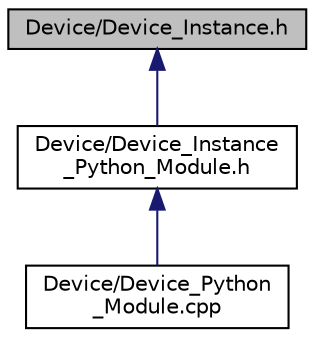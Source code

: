 digraph "Device/Device_Instance.h"
{
 // INTERACTIVE_SVG=YES
 // LATEX_PDF_SIZE
  bgcolor="transparent";
  edge [fontname="Helvetica",fontsize="10",labelfontname="Helvetica",labelfontsize="10"];
  node [fontname="Helvetica",fontsize="10",shape=record];
  Node1 [label="Device/Device_Instance.h",height=0.2,width=0.4,color="black", fillcolor="grey75", style="filled", fontcolor="black",tooltip="Device instance for device selection in PySYCL."];
  Node1 -> Node2 [dir="back",color="midnightblue",fontsize="10",style="solid",fontname="Helvetica"];
  Node2 [label="Device/Device_Instance\l_Python_Module.h",height=0.2,width=0.4,color="black",URL="$_device___instance___python___module_8h.html",tooltip="Python module for device instance in PySYCL."];
  Node2 -> Node3 [dir="back",color="midnightblue",fontsize="10",style="solid",fontname="Helvetica"];
  Node3 [label="Device/Device_Python\l_Module.cpp",height=0.2,width=0.4,color="black",URL="$_device___python___module_8cpp.html",tooltip="Python module for device in PySYCL."];
}
